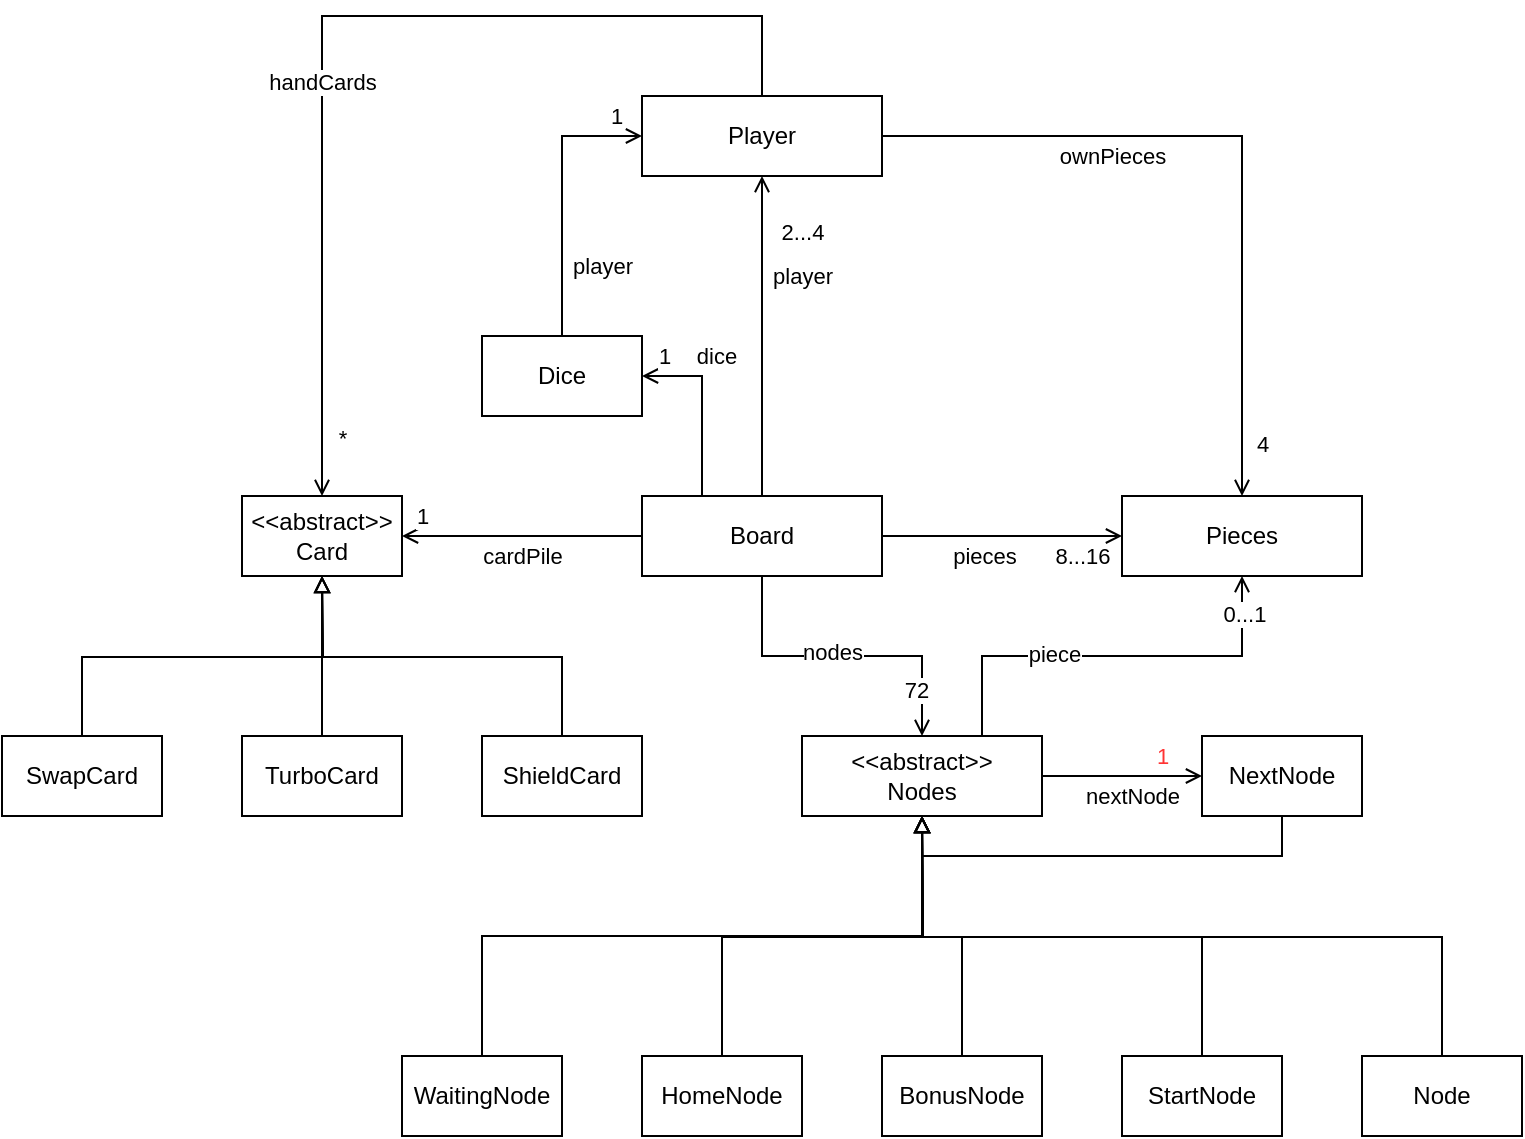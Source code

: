 <mxfile version="24.7.17">
  <diagram name="Page-1" id="6133507b-19e7-1e82-6fc7-422aa6c4b21f">
    <mxGraphModel dx="1434" dy="835" grid="1" gridSize="10" guides="1" tooltips="1" connect="1" arrows="1" fold="1" page="1" pageScale="1" pageWidth="1100" pageHeight="850" background="none" math="0" shadow="0">
      <root>
        <mxCell id="0" />
        <mxCell id="1" parent="0" />
        <mxCell id="nFYvNYG7X-C4dPKkS3No-17" style="edgeStyle=orthogonalEdgeStyle;rounded=0;orthogonalLoop=1;jettySize=auto;html=1;exitX=0.5;exitY=0;exitDx=0;exitDy=0;entryX=0.5;entryY=1;entryDx=0;entryDy=0;endArrow=open;endFill=0;" parent="1" source="nFYvNYG7X-C4dPKkS3No-11" target="nFYvNYG7X-C4dPKkS3No-16" edge="1">
          <mxGeometry relative="1" as="geometry" />
        </mxCell>
        <mxCell id="nFYvNYG7X-C4dPKkS3No-18" value="player" style="edgeLabel;html=1;align=center;verticalAlign=middle;resizable=0;points=[];" parent="nFYvNYG7X-C4dPKkS3No-17" vertex="1" connectable="0">
          <mxGeometry x="0.1" y="-1" relative="1" as="geometry">
            <mxPoint x="19" y="-22" as="offset" />
          </mxGeometry>
        </mxCell>
        <mxCell id="nFYvNYG7X-C4dPKkS3No-19" value="2...4" style="edgeLabel;html=1;align=center;verticalAlign=middle;resizable=0;points=[];" parent="nFYvNYG7X-C4dPKkS3No-17" vertex="1" connectable="0">
          <mxGeometry x="0.65" y="-1" relative="1" as="geometry">
            <mxPoint x="19" as="offset" />
          </mxGeometry>
        </mxCell>
        <mxCell id="nFYvNYG7X-C4dPKkS3No-21" style="edgeStyle=orthogonalEdgeStyle;rounded=0;orthogonalLoop=1;jettySize=auto;html=1;exitX=1;exitY=0.5;exitDx=0;exitDy=0;entryX=0;entryY=0.5;entryDx=0;entryDy=0;endArrow=open;endFill=0;" parent="1" source="nFYvNYG7X-C4dPKkS3No-11" target="nFYvNYG7X-C4dPKkS3No-20" edge="1">
          <mxGeometry relative="1" as="geometry" />
        </mxCell>
        <mxCell id="nFYvNYG7X-C4dPKkS3No-22" value="pieces" style="edgeLabel;html=1;align=center;verticalAlign=middle;resizable=0;points=[];" parent="nFYvNYG7X-C4dPKkS3No-21" vertex="1" connectable="0">
          <mxGeometry x="-0.15" y="-4" relative="1" as="geometry">
            <mxPoint y="6" as="offset" />
          </mxGeometry>
        </mxCell>
        <mxCell id="nFYvNYG7X-C4dPKkS3No-23" value="8...16" style="edgeLabel;html=1;align=center;verticalAlign=middle;resizable=0;points=[];" parent="nFYvNYG7X-C4dPKkS3No-21" vertex="1" connectable="0">
          <mxGeometry x="0.75" relative="1" as="geometry">
            <mxPoint x="-5" y="10" as="offset" />
          </mxGeometry>
        </mxCell>
        <mxCell id="nFYvNYG7X-C4dPKkS3No-34" style="edgeStyle=orthogonalEdgeStyle;rounded=0;orthogonalLoop=1;jettySize=auto;html=1;exitX=0.25;exitY=0;exitDx=0;exitDy=0;entryX=1;entryY=0.5;entryDx=0;entryDy=0;endArrow=open;endFill=0;" parent="1" source="nFYvNYG7X-C4dPKkS3No-11" target="nFYvNYG7X-C4dPKkS3No-33" edge="1">
          <mxGeometry relative="1" as="geometry" />
        </mxCell>
        <mxCell id="nFYvNYG7X-C4dPKkS3No-35" value="dice" style="edgeLabel;html=1;align=center;verticalAlign=middle;resizable=0;points=[];" parent="nFYvNYG7X-C4dPKkS3No-34" vertex="1" connectable="0">
          <mxGeometry x="0.625" y="-1" relative="1" as="geometry">
            <mxPoint x="20" y="-9" as="offset" />
          </mxGeometry>
        </mxCell>
        <mxCell id="nFYvNYG7X-C4dPKkS3No-36" value="1" style="edgeLabel;html=1;align=center;verticalAlign=middle;resizable=0;points=[];" parent="nFYvNYG7X-C4dPKkS3No-34" vertex="1" connectable="0">
          <mxGeometry x="0.762" y="-1" relative="1" as="geometry">
            <mxPoint y="-9" as="offset" />
          </mxGeometry>
        </mxCell>
        <mxCell id="nFYvNYG7X-C4dPKkS3No-11" value="Board" style="rounded=0;whiteSpace=wrap;html=1;" parent="1" vertex="1">
          <mxGeometry x="480" y="400" width="120" height="40" as="geometry" />
        </mxCell>
        <mxCell id="nFYvNYG7X-C4dPKkS3No-13" style="edgeStyle=orthogonalEdgeStyle;rounded=0;orthogonalLoop=1;jettySize=auto;html=1;exitX=1;exitY=0.5;exitDx=0;exitDy=0;entryX=0;entryY=0.5;entryDx=0;entryDy=0;endArrow=none;endFill=0;startArrow=open;startFill=0;" parent="1" source="nFYvNYG7X-C4dPKkS3No-12" target="nFYvNYG7X-C4dPKkS3No-11" edge="1">
          <mxGeometry relative="1" as="geometry" />
        </mxCell>
        <mxCell id="nFYvNYG7X-C4dPKkS3No-14" value="cardPile" style="edgeLabel;html=1;align=center;verticalAlign=middle;resizable=0;points=[];" parent="nFYvNYG7X-C4dPKkS3No-13" vertex="1" connectable="0">
          <mxGeometry x="-0.017" y="2" relative="1" as="geometry">
            <mxPoint x="1" y="12" as="offset" />
          </mxGeometry>
        </mxCell>
        <mxCell id="nFYvNYG7X-C4dPKkS3No-15" value="1" style="edgeLabel;html=1;align=center;verticalAlign=middle;resizable=0;points=[];" parent="nFYvNYG7X-C4dPKkS3No-13" vertex="1" connectable="0">
          <mxGeometry x="0.633" y="2" relative="1" as="geometry">
            <mxPoint x="-88" y="-8" as="offset" />
          </mxGeometry>
        </mxCell>
        <mxCell id="nFYvNYG7X-C4dPKkS3No-12" value="&amp;lt;&amp;lt;abstract&amp;gt;&amp;gt;&lt;div&gt;Card&lt;/div&gt;" style="rounded=0;whiteSpace=wrap;html=1;" parent="1" vertex="1">
          <mxGeometry x="280" y="400" width="80" height="40" as="geometry" />
        </mxCell>
        <mxCell id="nFYvNYG7X-C4dPKkS3No-24" style="edgeStyle=orthogonalEdgeStyle;rounded=0;orthogonalLoop=1;jettySize=auto;html=1;exitX=1;exitY=0.5;exitDx=0;exitDy=0;entryX=0.5;entryY=0;entryDx=0;entryDy=0;endArrow=open;endFill=0;" parent="1" source="nFYvNYG7X-C4dPKkS3No-16" target="nFYvNYG7X-C4dPKkS3No-20" edge="1">
          <mxGeometry relative="1" as="geometry" />
        </mxCell>
        <mxCell id="nFYvNYG7X-C4dPKkS3No-25" value="ownPieces" style="edgeLabel;html=1;align=center;verticalAlign=middle;resizable=0;points=[];" parent="nFYvNYG7X-C4dPKkS3No-24" vertex="1" connectable="0">
          <mxGeometry x="-0.386" relative="1" as="geometry">
            <mxPoint x="4" y="10" as="offset" />
          </mxGeometry>
        </mxCell>
        <mxCell id="nFYvNYG7X-C4dPKkS3No-26" value="4" style="edgeLabel;html=1;align=center;verticalAlign=middle;resizable=0;points=[];" parent="nFYvNYG7X-C4dPKkS3No-24" vertex="1" connectable="0">
          <mxGeometry x="0.843" y="3" relative="1" as="geometry">
            <mxPoint x="7" y="2" as="offset" />
          </mxGeometry>
        </mxCell>
        <mxCell id="nFYvNYG7X-C4dPKkS3No-67" style="edgeStyle=orthogonalEdgeStyle;rounded=0;orthogonalLoop=1;jettySize=auto;html=1;exitX=0.5;exitY=0;exitDx=0;exitDy=0;entryX=0.5;entryY=0;entryDx=0;entryDy=0;endArrow=open;endFill=0;" parent="1" source="nFYvNYG7X-C4dPKkS3No-16" target="nFYvNYG7X-C4dPKkS3No-12" edge="1">
          <mxGeometry relative="1" as="geometry">
            <Array as="points">
              <mxPoint x="540" y="160" />
              <mxPoint x="320" y="160" />
            </Array>
          </mxGeometry>
        </mxCell>
        <mxCell id="nFYvNYG7X-C4dPKkS3No-68" value="handCards" style="edgeLabel;html=1;align=center;verticalAlign=middle;resizable=0;points=[];" parent="nFYvNYG7X-C4dPKkS3No-67" vertex="1" connectable="0">
          <mxGeometry x="0.172" relative="1" as="geometry">
            <mxPoint as="offset" />
          </mxGeometry>
        </mxCell>
        <mxCell id="nFYvNYG7X-C4dPKkS3No-69" value="*" style="edgeLabel;html=1;align=center;verticalAlign=middle;resizable=0;points=[];" parent="nFYvNYG7X-C4dPKkS3No-67" vertex="1" connectable="0">
          <mxGeometry x="0.861" y="1" relative="1" as="geometry">
            <mxPoint x="9" y="5" as="offset" />
          </mxGeometry>
        </mxCell>
        <mxCell id="nFYvNYG7X-C4dPKkS3No-16" value="Player" style="rounded=0;whiteSpace=wrap;html=1;" parent="1" vertex="1">
          <mxGeometry x="480" y="200" width="120" height="40" as="geometry" />
        </mxCell>
        <mxCell id="nFYvNYG7X-C4dPKkS3No-20" value="Pieces" style="rounded=0;whiteSpace=wrap;html=1;" parent="1" vertex="1">
          <mxGeometry x="720" y="400" width="120" height="40" as="geometry" />
        </mxCell>
        <mxCell id="nFYvNYG7X-C4dPKkS3No-31" style="edgeStyle=orthogonalEdgeStyle;rounded=0;orthogonalLoop=1;jettySize=auto;html=1;exitX=0.5;exitY=0;exitDx=0;exitDy=0;endArrow=block;endFill=0;" parent="1" source="nFYvNYG7X-C4dPKkS3No-27" edge="1">
          <mxGeometry relative="1" as="geometry">
            <mxPoint x="320" y="440" as="targetPoint" />
          </mxGeometry>
        </mxCell>
        <mxCell id="nFYvNYG7X-C4dPKkS3No-27" value="SwapCard" style="rounded=0;whiteSpace=wrap;html=1;" parent="1" vertex="1">
          <mxGeometry x="160" y="520" width="80" height="40" as="geometry" />
        </mxCell>
        <mxCell id="nFYvNYG7X-C4dPKkS3No-30" style="edgeStyle=orthogonalEdgeStyle;rounded=0;orthogonalLoop=1;jettySize=auto;html=1;exitX=0.5;exitY=0;exitDx=0;exitDy=0;entryX=0.5;entryY=1;entryDx=0;entryDy=0;endArrow=block;endFill=0;" parent="1" source="nFYvNYG7X-C4dPKkS3No-28" target="nFYvNYG7X-C4dPKkS3No-12" edge="1">
          <mxGeometry relative="1" as="geometry" />
        </mxCell>
        <mxCell id="nFYvNYG7X-C4dPKkS3No-28" value="TurboCard" style="rounded=0;whiteSpace=wrap;html=1;" parent="1" vertex="1">
          <mxGeometry x="280" y="520" width="80" height="40" as="geometry" />
        </mxCell>
        <mxCell id="nFYvNYG7X-C4dPKkS3No-32" style="edgeStyle=orthogonalEdgeStyle;rounded=0;orthogonalLoop=1;jettySize=auto;html=1;exitX=0.5;exitY=0;exitDx=0;exitDy=0;endArrow=block;endFill=0;" parent="1" source="nFYvNYG7X-C4dPKkS3No-29" edge="1">
          <mxGeometry relative="1" as="geometry">
            <mxPoint x="320" y="440" as="targetPoint" />
          </mxGeometry>
        </mxCell>
        <mxCell id="nFYvNYG7X-C4dPKkS3No-29" value="ShieldCard" style="rounded=0;whiteSpace=wrap;html=1;" parent="1" vertex="1">
          <mxGeometry x="400" y="520" width="80" height="40" as="geometry" />
        </mxCell>
        <mxCell id="nFYvNYG7X-C4dPKkS3No-37" style="edgeStyle=orthogonalEdgeStyle;rounded=0;orthogonalLoop=1;jettySize=auto;html=1;exitX=0.5;exitY=0;exitDx=0;exitDy=0;entryX=0;entryY=0.5;entryDx=0;entryDy=0;endArrow=open;endFill=0;" parent="1" source="nFYvNYG7X-C4dPKkS3No-33" target="nFYvNYG7X-C4dPKkS3No-16" edge="1">
          <mxGeometry relative="1" as="geometry" />
        </mxCell>
        <mxCell id="nFYvNYG7X-C4dPKkS3No-38" value="player" style="edgeLabel;html=1;align=center;verticalAlign=middle;resizable=0;points=[];" parent="nFYvNYG7X-C4dPKkS3No-37" vertex="1" connectable="0">
          <mxGeometry x="-0.267" relative="1" as="geometry">
            <mxPoint x="20" y="16" as="offset" />
          </mxGeometry>
        </mxCell>
        <mxCell id="nFYvNYG7X-C4dPKkS3No-39" value="1" style="edgeLabel;html=1;align=center;verticalAlign=middle;resizable=0;points=[];" parent="nFYvNYG7X-C4dPKkS3No-37" vertex="1" connectable="0">
          <mxGeometry x="0.644" y="-1" relative="1" as="geometry">
            <mxPoint x="12" y="-11" as="offset" />
          </mxGeometry>
        </mxCell>
        <mxCell id="nFYvNYG7X-C4dPKkS3No-33" value="Dice" style="rounded=0;whiteSpace=wrap;html=1;" parent="1" vertex="1">
          <mxGeometry x="400" y="320" width="80" height="40" as="geometry" />
        </mxCell>
        <mxCell id="nFYvNYG7X-C4dPKkS3No-55" style="edgeStyle=orthogonalEdgeStyle;rounded=0;orthogonalLoop=1;jettySize=auto;html=1;exitX=0.5;exitY=0;exitDx=0;exitDy=0;entryX=0.5;entryY=1;entryDx=0;entryDy=0;endArrow=none;endFill=0;startArrow=open;startFill=0;" parent="1" source="nFYvNYG7X-C4dPKkS3No-40" target="nFYvNYG7X-C4dPKkS3No-11" edge="1">
          <mxGeometry relative="1" as="geometry" />
        </mxCell>
        <mxCell id="nFYvNYG7X-C4dPKkS3No-56" value="nodes" style="edgeLabel;html=1;align=center;verticalAlign=middle;resizable=0;points=[];" parent="nFYvNYG7X-C4dPKkS3No-55" vertex="1" connectable="0">
          <mxGeometry x="0.062" y="-2" relative="1" as="geometry">
            <mxPoint as="offset" />
          </mxGeometry>
        </mxCell>
        <mxCell id="nFYvNYG7X-C4dPKkS3No-57" value="72" style="edgeLabel;html=1;align=center;verticalAlign=middle;resizable=0;points=[];" parent="nFYvNYG7X-C4dPKkS3No-55" vertex="1" connectable="0">
          <mxGeometry x="-0.713" y="3" relative="1" as="geometry">
            <mxPoint as="offset" />
          </mxGeometry>
        </mxCell>
        <mxCell id="nFYvNYG7X-C4dPKkS3No-58" style="edgeStyle=orthogonalEdgeStyle;rounded=0;orthogonalLoop=1;jettySize=auto;html=1;exitX=0.75;exitY=0;exitDx=0;exitDy=0;entryX=0.5;entryY=1;entryDx=0;entryDy=0;endArrow=open;endFill=0;" parent="1" source="nFYvNYG7X-C4dPKkS3No-40" target="nFYvNYG7X-C4dPKkS3No-20" edge="1">
          <mxGeometry relative="1" as="geometry" />
        </mxCell>
        <mxCell id="nFYvNYG7X-C4dPKkS3No-59" value="piece" style="edgeLabel;html=1;align=center;verticalAlign=middle;resizable=0;points=[];" parent="nFYvNYG7X-C4dPKkS3No-58" vertex="1" connectable="0">
          <mxGeometry x="-0.276" y="1" relative="1" as="geometry">
            <mxPoint as="offset" />
          </mxGeometry>
        </mxCell>
        <mxCell id="nFYvNYG7X-C4dPKkS3No-60" value="0...1" style="edgeLabel;html=1;align=center;verticalAlign=middle;resizable=0;points=[];" parent="nFYvNYG7X-C4dPKkS3No-58" vertex="1" connectable="0">
          <mxGeometry x="0.819" y="-1" relative="1" as="geometry">
            <mxPoint as="offset" />
          </mxGeometry>
        </mxCell>
        <mxCell id="nFYvNYG7X-C4dPKkS3No-40" value="&amp;lt;&amp;lt;abstract&amp;gt;&amp;gt;&lt;div&gt;Nodes&lt;/div&gt;" style="rounded=0;whiteSpace=wrap;html=1;" parent="1" vertex="1">
          <mxGeometry x="560" y="520" width="120" height="40" as="geometry" />
        </mxCell>
        <mxCell id="nFYvNYG7X-C4dPKkS3No-47" style="edgeStyle=orthogonalEdgeStyle;rounded=0;orthogonalLoop=1;jettySize=auto;html=1;exitX=0.5;exitY=0;exitDx=0;exitDy=0;endArrow=block;endFill=0;" parent="1" source="nFYvNYG7X-C4dPKkS3No-41" edge="1">
          <mxGeometry relative="1" as="geometry">
            <mxPoint x="620" y="560" as="targetPoint" />
          </mxGeometry>
        </mxCell>
        <mxCell id="nFYvNYG7X-C4dPKkS3No-41" value="HomeNode" style="rounded=0;whiteSpace=wrap;html=1;" parent="1" vertex="1">
          <mxGeometry x="480" y="680" width="80" height="40" as="geometry" />
        </mxCell>
        <mxCell id="nFYvNYG7X-C4dPKkS3No-48" style="edgeStyle=orthogonalEdgeStyle;rounded=0;orthogonalLoop=1;jettySize=auto;html=1;exitX=0.5;exitY=0;exitDx=0;exitDy=0;endArrow=block;endFill=0;" parent="1" source="nFYvNYG7X-C4dPKkS3No-42" edge="1">
          <mxGeometry relative="1" as="geometry">
            <mxPoint x="620" y="560" as="targetPoint" />
          </mxGeometry>
        </mxCell>
        <mxCell id="nFYvNYG7X-C4dPKkS3No-42" value="BonusNode" style="rounded=0;whiteSpace=wrap;html=1;" parent="1" vertex="1">
          <mxGeometry x="600" y="680" width="80" height="40" as="geometry" />
        </mxCell>
        <mxCell id="nFYvNYG7X-C4dPKkS3No-49" style="edgeStyle=orthogonalEdgeStyle;rounded=0;orthogonalLoop=1;jettySize=auto;html=1;exitX=0.5;exitY=0;exitDx=0;exitDy=0;endArrow=block;endFill=0;" parent="1" source="nFYvNYG7X-C4dPKkS3No-43" edge="1">
          <mxGeometry relative="1" as="geometry">
            <mxPoint x="620" y="560" as="targetPoint" />
          </mxGeometry>
        </mxCell>
        <mxCell id="nFYvNYG7X-C4dPKkS3No-43" value="StartNode" style="rounded=0;whiteSpace=wrap;html=1;" parent="1" vertex="1">
          <mxGeometry x="720" y="680" width="80" height="40" as="geometry" />
        </mxCell>
        <mxCell id="nFYvNYG7X-C4dPKkS3No-50" style="edgeStyle=orthogonalEdgeStyle;rounded=0;orthogonalLoop=1;jettySize=auto;html=1;exitX=0.5;exitY=0;exitDx=0;exitDy=0;endArrow=block;endFill=0;" parent="1" source="nFYvNYG7X-C4dPKkS3No-44" edge="1">
          <mxGeometry relative="1" as="geometry">
            <mxPoint x="620" y="560" as="targetPoint" />
          </mxGeometry>
        </mxCell>
        <mxCell id="nFYvNYG7X-C4dPKkS3No-44" value="Node" style="rounded=0;whiteSpace=wrap;html=1;" parent="1" vertex="1">
          <mxGeometry x="840" y="680" width="80" height="40" as="geometry" />
        </mxCell>
        <mxCell id="nFYvNYG7X-C4dPKkS3No-46" style="edgeStyle=orthogonalEdgeStyle;rounded=0;orthogonalLoop=1;jettySize=auto;html=1;exitX=0.5;exitY=0;exitDx=0;exitDy=0;entryX=0.5;entryY=1;entryDx=0;entryDy=0;endArrow=block;endFill=0;" parent="1" source="nFYvNYG7X-C4dPKkS3No-45" target="nFYvNYG7X-C4dPKkS3No-40" edge="1">
          <mxGeometry relative="1" as="geometry" />
        </mxCell>
        <mxCell id="nFYvNYG7X-C4dPKkS3No-45" value="WaitingNode" style="rounded=0;whiteSpace=wrap;html=1;" parent="1" vertex="1">
          <mxGeometry x="360" y="680" width="80" height="40" as="geometry" />
        </mxCell>
        <mxCell id="nFYvNYG7X-C4dPKkS3No-53" style="edgeStyle=orthogonalEdgeStyle;rounded=0;orthogonalLoop=1;jettySize=auto;html=1;exitX=0;exitY=0.5;exitDx=0;exitDy=0;entryX=1;entryY=0.5;entryDx=0;entryDy=0;endArrow=none;endFill=0;startArrow=open;startFill=0;" parent="1" source="nFYvNYG7X-C4dPKkS3No-52" target="nFYvNYG7X-C4dPKkS3No-40" edge="1">
          <mxGeometry relative="1" as="geometry" />
        </mxCell>
        <mxCell id="nFYvNYG7X-C4dPKkS3No-70" value="1" style="edgeLabel;html=1;align=center;verticalAlign=middle;resizable=0;points=[];fontColor=#FF3333;" parent="nFYvNYG7X-C4dPKkS3No-53" vertex="1" connectable="0">
          <mxGeometry x="0.5" relative="1" as="geometry">
            <mxPoint x="40" y="-10" as="offset" />
          </mxGeometry>
        </mxCell>
        <mxCell id="nFYvNYG7X-C4dPKkS3No-71" value="nextNode" style="edgeLabel;html=1;align=center;verticalAlign=middle;resizable=0;points=[];" parent="nFYvNYG7X-C4dPKkS3No-53" vertex="1" connectable="0">
          <mxGeometry x="-0.125" y="1" relative="1" as="geometry">
            <mxPoint y="9" as="offset" />
          </mxGeometry>
        </mxCell>
        <mxCell id="nFYvNYG7X-C4dPKkS3No-54" style="edgeStyle=orthogonalEdgeStyle;rounded=0;orthogonalLoop=1;jettySize=auto;html=1;exitX=0.5;exitY=1;exitDx=0;exitDy=0;entryX=0.5;entryY=1;entryDx=0;entryDy=0;endArrow=block;endFill=0;" parent="1" source="nFYvNYG7X-C4dPKkS3No-52" target="nFYvNYG7X-C4dPKkS3No-40" edge="1">
          <mxGeometry relative="1" as="geometry" />
        </mxCell>
        <mxCell id="nFYvNYG7X-C4dPKkS3No-52" value="NextNode" style="rounded=0;whiteSpace=wrap;html=1;" parent="1" vertex="1">
          <mxGeometry x="760" y="520" width="80" height="40" as="geometry" />
        </mxCell>
      </root>
    </mxGraphModel>
  </diagram>
</mxfile>
